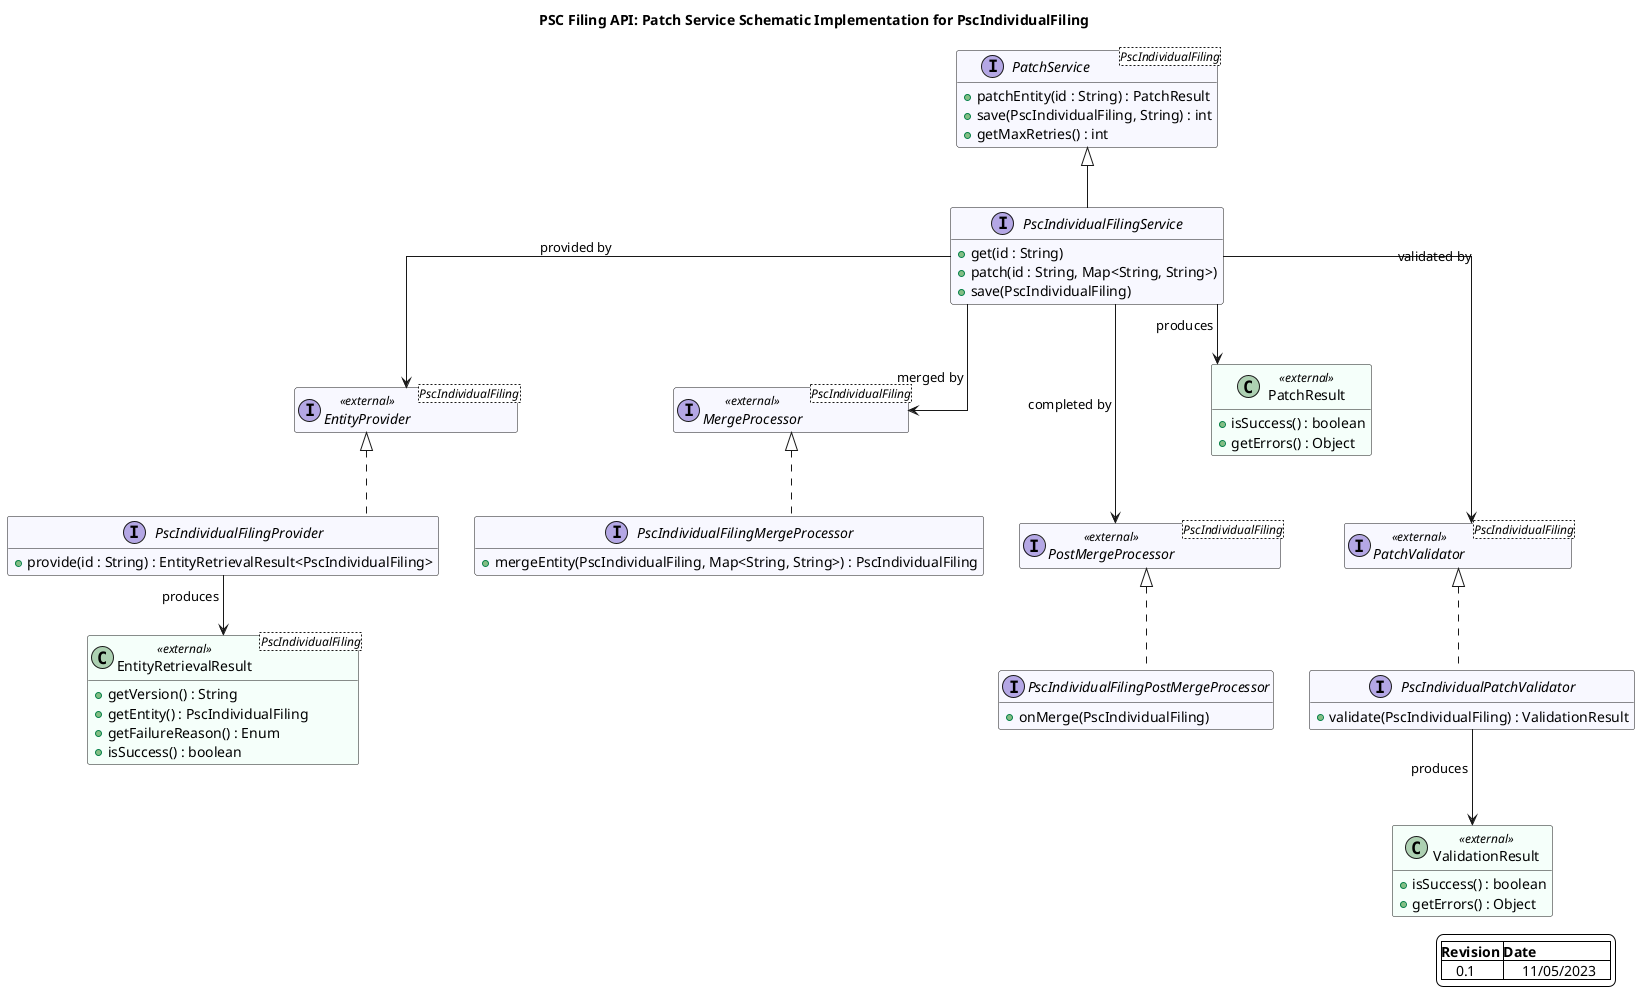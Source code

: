 @startuml
'https://plantuml.com/class-diagram

set separator none
'left to right direction
title PSC Filing API: Patch Service Schematic Implementation for PscIndividualFiling
skinparam BackgroundColor White
skinparam PackageBackgroundColor White
skinparam ArrowPadding 2
skinparam linetype ortho
skinparam packageStyle frame
skinparam groupInheritance 2
'skinparam style strictuml
'for grouping package names
hide empty members

legend right
|=Revision |=Date |
|    0.1    |     11/05/2023    |
end legend

skinparam class {
  BackgroundColor MintCream
}

interface PatchService<PscIndividualFiling> #GhostWhite{
+patchEntity(id : String) : PatchResult
+save(PscIndividualFiling, String) : int
+getMaxRetries() : int
}

interface PscIndividualFilingService #GhostWhite extends PatchService {
+get(id : String)
+patch(id : String, Map<String, String>)
+save(PscIndividualFiling)
}

interface PscIndividualFilingMergeProcessor #GhostWhite{
+mergeEntity(PscIndividualFiling, Map<String, String>) : PscIndividualFiling
}
interface PscIndividualFilingPostMergeProcessor #GhostWhite{
+onMerge(PscIndividualFiling)
}
interface PscIndividualPatchValidator #GhostWhite{
+validate(PscIndividualFiling) : ValidationResult
}

interface EntityProvider<PscIndividualFiling> <<external>> #GhostWhite
interface MergeProcessor<PscIndividualFiling> <<external>> #GhostWhite
interface PostMergeProcessor<PscIndividualFiling> <<external>> #GhostWhite
interface PatchValidator<PscIndividualFiling> <<external>> #GhostWhite

interface PscIndividualFilingProvider #GhostWhite{
+provide(id : String) : EntityRetrievalResult<PscIndividualFiling>
}

class EntityRetrievalResult<PscIndividualFiling> <<external>>{
+getVersion() : String
+getEntity() : PscIndividualFiling
+getFailureReason() : Enum
+isSuccess() : boolean
}
class ValidationResult <<external>>{
+isSuccess() : boolean
+getErrors() : Object
}
class PatchResult <<external>>{
+isSuccess() : boolean
+getErrors() : Object
}

PscIndividualFilingService --> EntityProvider :"provided by"
PscIndividualFilingService --> MergeProcessor : "merged by "
PscIndividualFilingService ---> PostMergeProcessor : "      completed by "
PscIndividualFilingService ---> PatchValidator : "validated by"
PscIndividualFilingService --> PatchResult: "produces "
PscIndividualFilingProvider --> EntityRetrievalResult: "produces "
PscIndividualPatchValidator --> ValidationResult: "produces "
EntityProvider <|..PscIndividualFilingProvider
MergeProcessor <|..PscIndividualFilingMergeProcessor
PostMergeProcessor <|.. PscIndividualFilingPostMergeProcessor
PatchValidator <|.. PscIndividualPatchValidator


@enduml